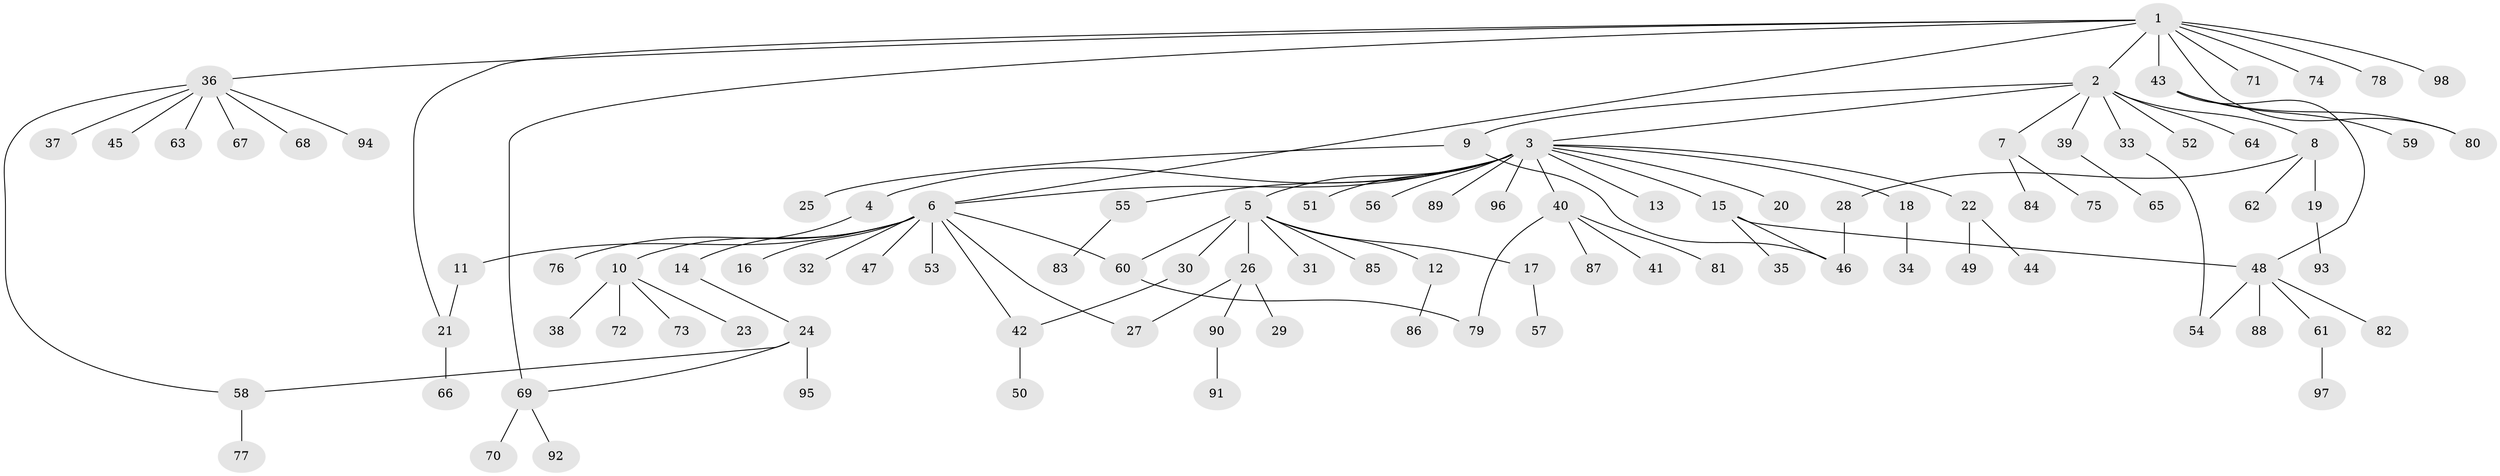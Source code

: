 // coarse degree distribution, {1: 0.8775510204081632, 8: 0.02040816326530612, 9: 0.04081632653061224, 22: 0.02040816326530612, 6: 0.02040816326530612, 3: 0.02040816326530612}
// Generated by graph-tools (version 1.1) at 2025/51/03/04/25 21:51:22]
// undirected, 98 vertices, 110 edges
graph export_dot {
graph [start="1"]
  node [color=gray90,style=filled];
  1;
  2;
  3;
  4;
  5;
  6;
  7;
  8;
  9;
  10;
  11;
  12;
  13;
  14;
  15;
  16;
  17;
  18;
  19;
  20;
  21;
  22;
  23;
  24;
  25;
  26;
  27;
  28;
  29;
  30;
  31;
  32;
  33;
  34;
  35;
  36;
  37;
  38;
  39;
  40;
  41;
  42;
  43;
  44;
  45;
  46;
  47;
  48;
  49;
  50;
  51;
  52;
  53;
  54;
  55;
  56;
  57;
  58;
  59;
  60;
  61;
  62;
  63;
  64;
  65;
  66;
  67;
  68;
  69;
  70;
  71;
  72;
  73;
  74;
  75;
  76;
  77;
  78;
  79;
  80;
  81;
  82;
  83;
  84;
  85;
  86;
  87;
  88;
  89;
  90;
  91;
  92;
  93;
  94;
  95;
  96;
  97;
  98;
  1 -- 2;
  1 -- 6;
  1 -- 21;
  1 -- 36;
  1 -- 43;
  1 -- 69;
  1 -- 71;
  1 -- 74;
  1 -- 78;
  1 -- 80;
  1 -- 98;
  2 -- 3;
  2 -- 7;
  2 -- 8;
  2 -- 9;
  2 -- 33;
  2 -- 39;
  2 -- 52;
  2 -- 64;
  3 -- 4;
  3 -- 5;
  3 -- 6;
  3 -- 13;
  3 -- 15;
  3 -- 18;
  3 -- 20;
  3 -- 22;
  3 -- 40;
  3 -- 51;
  3 -- 55;
  3 -- 56;
  3 -- 89;
  3 -- 96;
  4 -- 14;
  5 -- 12;
  5 -- 17;
  5 -- 26;
  5 -- 30;
  5 -- 31;
  5 -- 60;
  5 -- 85;
  6 -- 10;
  6 -- 11;
  6 -- 16;
  6 -- 27;
  6 -- 32;
  6 -- 42;
  6 -- 47;
  6 -- 53;
  6 -- 60;
  6 -- 76;
  7 -- 75;
  7 -- 84;
  8 -- 19;
  8 -- 28;
  8 -- 62;
  9 -- 25;
  9 -- 46;
  10 -- 23;
  10 -- 38;
  10 -- 72;
  10 -- 73;
  11 -- 21;
  12 -- 86;
  14 -- 24;
  15 -- 35;
  15 -- 46;
  15 -- 48;
  17 -- 57;
  18 -- 34;
  19 -- 93;
  21 -- 66;
  22 -- 44;
  22 -- 49;
  24 -- 58;
  24 -- 69;
  24 -- 95;
  26 -- 27;
  26 -- 29;
  26 -- 90;
  28 -- 46;
  30 -- 42;
  33 -- 54;
  36 -- 37;
  36 -- 45;
  36 -- 58;
  36 -- 63;
  36 -- 67;
  36 -- 68;
  36 -- 94;
  39 -- 65;
  40 -- 41;
  40 -- 79;
  40 -- 81;
  40 -- 87;
  42 -- 50;
  43 -- 48;
  43 -- 59;
  43 -- 80;
  48 -- 54;
  48 -- 61;
  48 -- 82;
  48 -- 88;
  55 -- 83;
  58 -- 77;
  60 -- 79;
  61 -- 97;
  69 -- 70;
  69 -- 92;
  90 -- 91;
}
